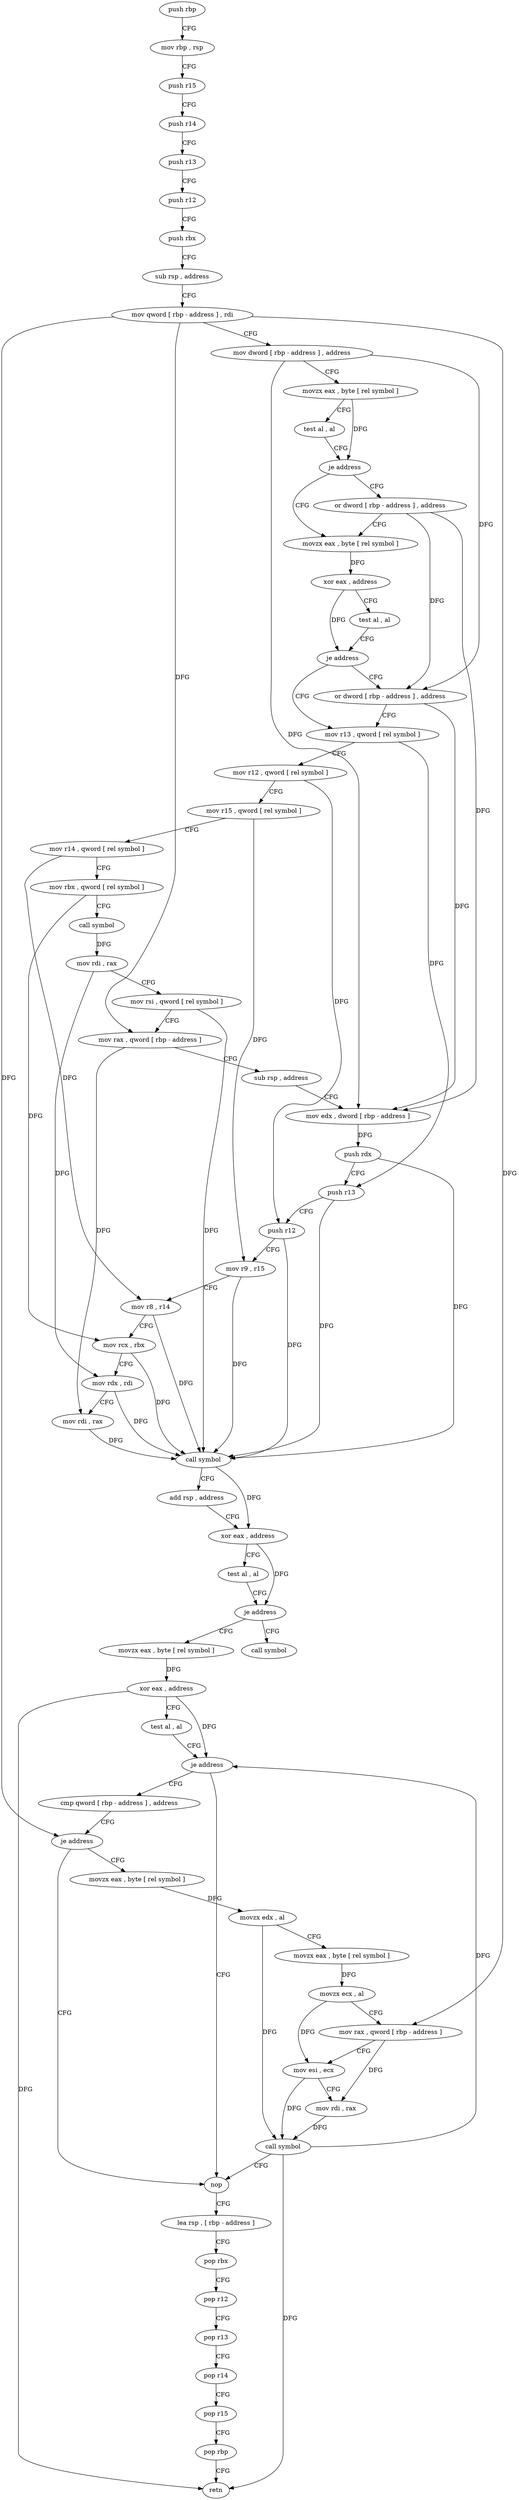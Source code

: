 digraph "func" {
"4220996" [label = "push rbp" ]
"4220997" [label = "mov rbp , rsp" ]
"4221000" [label = "push r15" ]
"4221002" [label = "push r14" ]
"4221004" [label = "push r13" ]
"4221006" [label = "push r12" ]
"4221008" [label = "push rbx" ]
"4221009" [label = "sub rsp , address" ]
"4221013" [label = "mov qword [ rbp - address ] , rdi" ]
"4221017" [label = "mov dword [ rbp - address ] , address" ]
"4221024" [label = "movzx eax , byte [ rel symbol ]" ]
"4221031" [label = "test al , al" ]
"4221033" [label = "je address" ]
"4221039" [label = "movzx eax , byte [ rel symbol ]" ]
"4221035" [label = "or dword [ rbp - address ] , address" ]
"4221046" [label = "xor eax , address" ]
"4221049" [label = "test al , al" ]
"4221051" [label = "je address" ]
"4221057" [label = "mov r13 , qword [ rel symbol ]" ]
"4221053" [label = "or dword [ rbp - address ] , address" ]
"4221064" [label = "mov r12 , qword [ rel symbol ]" ]
"4221071" [label = "mov r15 , qword [ rel symbol ]" ]
"4221078" [label = "mov r14 , qword [ rel symbol ]" ]
"4221085" [label = "mov rbx , qword [ rel symbol ]" ]
"4221092" [label = "call symbol" ]
"4221097" [label = "mov rdi , rax" ]
"4221100" [label = "mov rsi , qword [ rel symbol ]" ]
"4221107" [label = "mov rax , qword [ rbp - address ]" ]
"4221111" [label = "sub rsp , address" ]
"4221115" [label = "mov edx , dword [ rbp - address ]" ]
"4221118" [label = "push rdx" ]
"4221119" [label = "push r13" ]
"4221121" [label = "push r12" ]
"4221123" [label = "mov r9 , r15" ]
"4221126" [label = "mov r8 , r14" ]
"4221129" [label = "mov rcx , rbx" ]
"4221132" [label = "mov rdx , rdi" ]
"4221135" [label = "mov rdi , rax" ]
"4221138" [label = "call symbol" ]
"4221143" [label = "add rsp , address" ]
"4221147" [label = "xor eax , address" ]
"4221150" [label = "test al , al" ]
"4221152" [label = "je address" ]
"4221159" [label = "movzx eax , byte [ rel symbol ]" ]
"4221154" [label = "call symbol" ]
"4221166" [label = "xor eax , address" ]
"4221169" [label = "test al , al" ]
"4221171" [label = "je address" ]
"4221214" [label = "nop" ]
"4221173" [label = "cmp qword [ rbp - address ] , address" ]
"4221215" [label = "lea rsp , [ rbp - address ]" ]
"4221219" [label = "pop rbx" ]
"4221220" [label = "pop r12" ]
"4221222" [label = "pop r13" ]
"4221224" [label = "pop r14" ]
"4221226" [label = "pop r15" ]
"4221228" [label = "pop rbp" ]
"4221229" [label = "retn" ]
"4221178" [label = "je address" ]
"4221180" [label = "movzx eax , byte [ rel symbol ]" ]
"4221187" [label = "movzx edx , al" ]
"4221190" [label = "movzx eax , byte [ rel symbol ]" ]
"4221197" [label = "movzx ecx , al" ]
"4221200" [label = "mov rax , qword [ rbp - address ]" ]
"4221204" [label = "mov esi , ecx" ]
"4221206" [label = "mov rdi , rax" ]
"4221209" [label = "call symbol" ]
"4220996" -> "4220997" [ label = "CFG" ]
"4220997" -> "4221000" [ label = "CFG" ]
"4221000" -> "4221002" [ label = "CFG" ]
"4221002" -> "4221004" [ label = "CFG" ]
"4221004" -> "4221006" [ label = "CFG" ]
"4221006" -> "4221008" [ label = "CFG" ]
"4221008" -> "4221009" [ label = "CFG" ]
"4221009" -> "4221013" [ label = "CFG" ]
"4221013" -> "4221017" [ label = "CFG" ]
"4221013" -> "4221107" [ label = "DFG" ]
"4221013" -> "4221178" [ label = "DFG" ]
"4221013" -> "4221200" [ label = "DFG" ]
"4221017" -> "4221024" [ label = "CFG" ]
"4221017" -> "4221115" [ label = "DFG" ]
"4221017" -> "4221053" [ label = "DFG" ]
"4221024" -> "4221031" [ label = "CFG" ]
"4221024" -> "4221033" [ label = "DFG" ]
"4221031" -> "4221033" [ label = "CFG" ]
"4221033" -> "4221039" [ label = "CFG" ]
"4221033" -> "4221035" [ label = "CFG" ]
"4221039" -> "4221046" [ label = "DFG" ]
"4221035" -> "4221039" [ label = "CFG" ]
"4221035" -> "4221115" [ label = "DFG" ]
"4221035" -> "4221053" [ label = "DFG" ]
"4221046" -> "4221049" [ label = "CFG" ]
"4221046" -> "4221051" [ label = "DFG" ]
"4221049" -> "4221051" [ label = "CFG" ]
"4221051" -> "4221057" [ label = "CFG" ]
"4221051" -> "4221053" [ label = "CFG" ]
"4221057" -> "4221064" [ label = "CFG" ]
"4221057" -> "4221119" [ label = "DFG" ]
"4221053" -> "4221057" [ label = "CFG" ]
"4221053" -> "4221115" [ label = "DFG" ]
"4221064" -> "4221071" [ label = "CFG" ]
"4221064" -> "4221121" [ label = "DFG" ]
"4221071" -> "4221078" [ label = "CFG" ]
"4221071" -> "4221123" [ label = "DFG" ]
"4221078" -> "4221085" [ label = "CFG" ]
"4221078" -> "4221126" [ label = "DFG" ]
"4221085" -> "4221092" [ label = "CFG" ]
"4221085" -> "4221129" [ label = "DFG" ]
"4221092" -> "4221097" [ label = "DFG" ]
"4221097" -> "4221100" [ label = "CFG" ]
"4221097" -> "4221132" [ label = "DFG" ]
"4221100" -> "4221107" [ label = "CFG" ]
"4221100" -> "4221138" [ label = "DFG" ]
"4221107" -> "4221111" [ label = "CFG" ]
"4221107" -> "4221135" [ label = "DFG" ]
"4221111" -> "4221115" [ label = "CFG" ]
"4221115" -> "4221118" [ label = "DFG" ]
"4221118" -> "4221119" [ label = "CFG" ]
"4221118" -> "4221138" [ label = "DFG" ]
"4221119" -> "4221121" [ label = "CFG" ]
"4221119" -> "4221138" [ label = "DFG" ]
"4221121" -> "4221123" [ label = "CFG" ]
"4221121" -> "4221138" [ label = "DFG" ]
"4221123" -> "4221126" [ label = "CFG" ]
"4221123" -> "4221138" [ label = "DFG" ]
"4221126" -> "4221129" [ label = "CFG" ]
"4221126" -> "4221138" [ label = "DFG" ]
"4221129" -> "4221132" [ label = "CFG" ]
"4221129" -> "4221138" [ label = "DFG" ]
"4221132" -> "4221135" [ label = "CFG" ]
"4221132" -> "4221138" [ label = "DFG" ]
"4221135" -> "4221138" [ label = "DFG" ]
"4221138" -> "4221143" [ label = "CFG" ]
"4221138" -> "4221147" [ label = "DFG" ]
"4221143" -> "4221147" [ label = "CFG" ]
"4221147" -> "4221150" [ label = "CFG" ]
"4221147" -> "4221152" [ label = "DFG" ]
"4221150" -> "4221152" [ label = "CFG" ]
"4221152" -> "4221159" [ label = "CFG" ]
"4221152" -> "4221154" [ label = "CFG" ]
"4221159" -> "4221166" [ label = "DFG" ]
"4221166" -> "4221169" [ label = "CFG" ]
"4221166" -> "4221171" [ label = "DFG" ]
"4221166" -> "4221229" [ label = "DFG" ]
"4221169" -> "4221171" [ label = "CFG" ]
"4221171" -> "4221214" [ label = "CFG" ]
"4221171" -> "4221173" [ label = "CFG" ]
"4221214" -> "4221215" [ label = "CFG" ]
"4221173" -> "4221178" [ label = "CFG" ]
"4221215" -> "4221219" [ label = "CFG" ]
"4221219" -> "4221220" [ label = "CFG" ]
"4221220" -> "4221222" [ label = "CFG" ]
"4221222" -> "4221224" [ label = "CFG" ]
"4221224" -> "4221226" [ label = "CFG" ]
"4221226" -> "4221228" [ label = "CFG" ]
"4221228" -> "4221229" [ label = "CFG" ]
"4221178" -> "4221214" [ label = "CFG" ]
"4221178" -> "4221180" [ label = "CFG" ]
"4221180" -> "4221187" [ label = "DFG" ]
"4221187" -> "4221190" [ label = "CFG" ]
"4221187" -> "4221209" [ label = "DFG" ]
"4221190" -> "4221197" [ label = "DFG" ]
"4221197" -> "4221200" [ label = "CFG" ]
"4221197" -> "4221204" [ label = "DFG" ]
"4221200" -> "4221204" [ label = "CFG" ]
"4221200" -> "4221206" [ label = "DFG" ]
"4221204" -> "4221206" [ label = "CFG" ]
"4221204" -> "4221209" [ label = "DFG" ]
"4221206" -> "4221209" [ label = "DFG" ]
"4221209" -> "4221214" [ label = "CFG" ]
"4221209" -> "4221171" [ label = "DFG" ]
"4221209" -> "4221229" [ label = "DFG" ]
}
